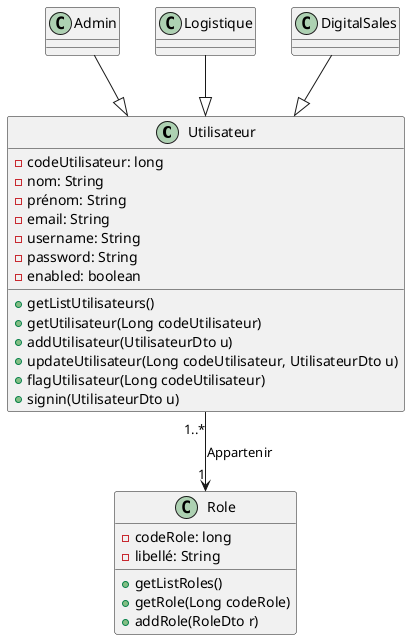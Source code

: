 @startuml

class Utilisateur {
  - codeUtilisateur: long
  - nom: String
  - prénom: String
  - email: String
  - username: String
  - password: String
  - enabled: boolean

  + getListUtilisateurs()
  + getUtilisateur(Long codeUtilisateur)
  + addUtilisateur(UtilisateurDto u)
  + updateUtilisateur(Long codeUtilisateur, UtilisateurDto u)
  + flagUtilisateur(Long codeUtilisateur)
  + signin(UtilisateurDto u)
}

class Role {
  - codeRole: long
  - libellé: String

  + getListRoles()
  + getRole(Long codeRole)
  + addRole(RoleDto r)
}

Utilisateur "1..*" --> "1" Role : Appartenir

class Admin
class Logistique
class DigitalSales

Admin --|> Utilisateur
Logistique --|> Utilisateur
DigitalSales --|> Utilisateur

@enduml
